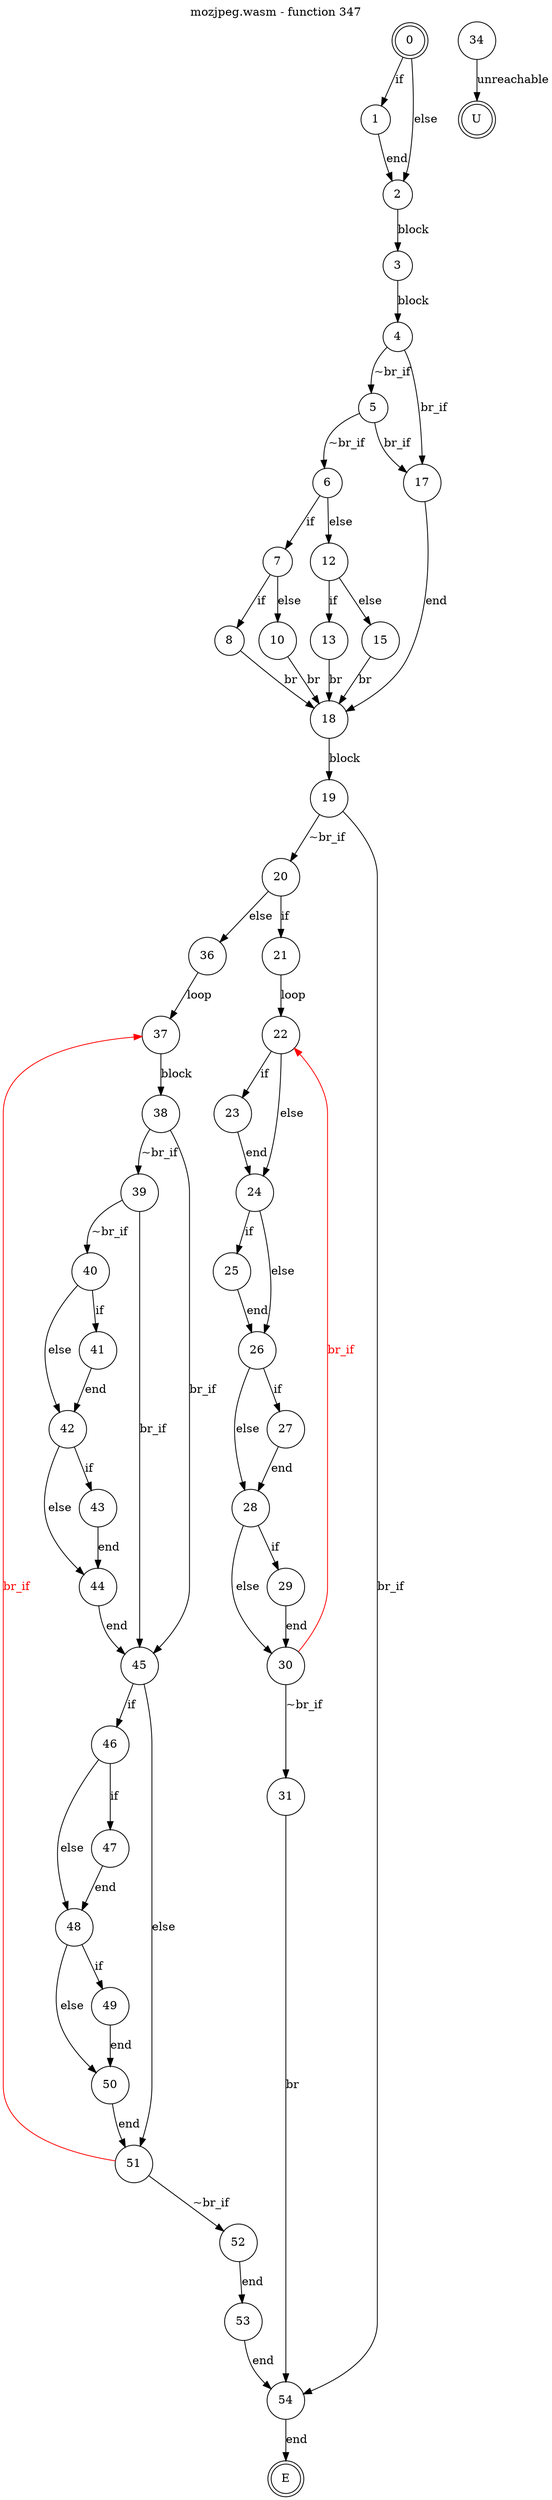 digraph finite_state_machine {
    label = "mozjpeg.wasm - function 347"
    labelloc =  t
    labelfontsize = 16
    labelfontcolor = black
    labelfontname = "Helvetica"
    node [shape = doublecircle]; 0 E U ;
    node [shape = circle];
    0 -> 1[label="if"];
    0 -> 2[label="else"];
    1 -> 2[label="end"];
    2 -> 3[label="block"];
    3 -> 4[label="block"];
    4 -> 5[label="~br_if"];
    4 -> 17[label="br_if"];
    5 -> 6[label="~br_if"];
    5 -> 17[label="br_if"];
    6 -> 7[label="if"];
    6 -> 12[label="else"];
    7 -> 8[label="if"];
    7 -> 10[label="else"];
    8 -> 18[label="br"];
    10 -> 18[label="br"];
    12 -> 13[label="if"];
    12 -> 15[label="else"];
    13 -> 18[label="br"];
    15 -> 18[label="br"];
    17 -> 18[label="end"];
    18 -> 19[label="block"];
    19 -> 20[label="~br_if"];
    19 -> 54[label="br_if"];
    20 -> 21[label="if"];
    20 -> 36[label="else"];
    21 -> 22[label="loop"];
    22 -> 23[label="if"];
    22 -> 24[label="else"];
    23 -> 24[label="end"];
    24 -> 25[label="if"];
    24 -> 26[label="else"];
    25 -> 26[label="end"];
    26 -> 27[label="if"];
    26 -> 28[label="else"];
    27 -> 28[label="end"];
    28 -> 29[label="if"];
    28 -> 30[label="else"];
    29 -> 30[label="end"];
    30 -> 31[label="~br_if"];
    30 -> 22[color="red" fontcolor="red" label="br_if"];
    31 -> 54[label="br"];
    34 -> U[label="unreachable"];
    36 -> 37[label="loop"];
    37 -> 38[label="block"];
    38 -> 39[label="~br_if"];
    38 -> 45[label="br_if"];
    39 -> 40[label="~br_if"];
    39 -> 45[label="br_if"];
    40 -> 41[label="if"];
    40 -> 42[label="else"];
    41 -> 42[label="end"];
    42 -> 43[label="if"];
    42 -> 44[label="else"];
    43 -> 44[label="end"];
    44 -> 45[label="end"];
    45 -> 46[label="if"];
    45 -> 51[label="else"];
    46 -> 47[label="if"];
    46 -> 48[label="else"];
    47 -> 48[label="end"];
    48 -> 49[label="if"];
    48 -> 50[label="else"];
    49 -> 50[label="end"];
    50 -> 51[label="end"];
    51 -> 52[label="~br_if"];
    51 -> 37[color="red" fontcolor="red" label="br_if"];
    52 -> 53[label="end"];
    53 -> 54[label="end"];
    54 -> E[label="end"];
}
